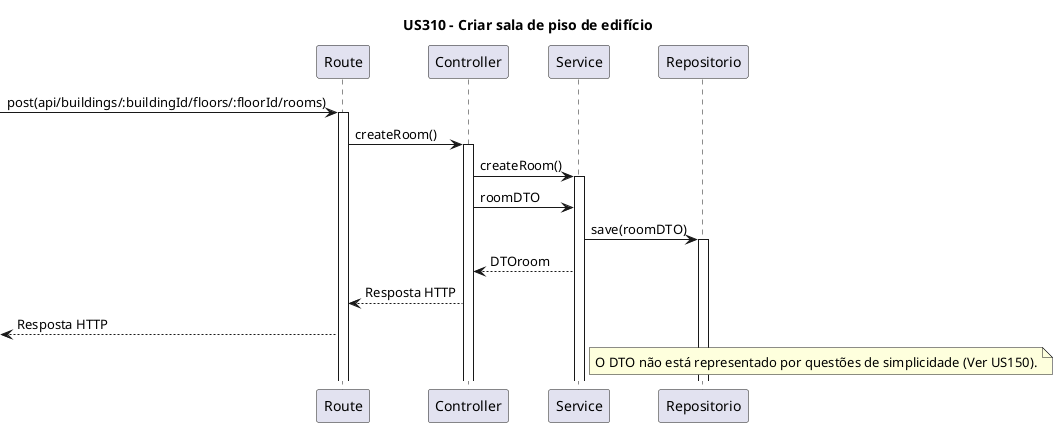 @startuml
title US310 - Criar sala de piso de edifício

participant "Route" as Route
participant "Controller" as Controller
participant "Service" as Service
participant "Repositorio" as Repositorio

 -> Route : post(api/buildings/:buildingId/floors/:floorId/rooms)
activate Route
Route -> Controller : createRoom()
activate Controller
Controller -> Service : createRoom()
activate Service
Controller -> Service : roomDTO
Service -> Repositorio : save(roomDTO)
activate Repositorio
Service --> Controller : DTOroom
Controller--> Route : Resposta HTTP
<-- Route : Resposta HTTP

note right of Service
O DTO não está representado por questões de simplicidade (Ver US150).
end note
@enduml
